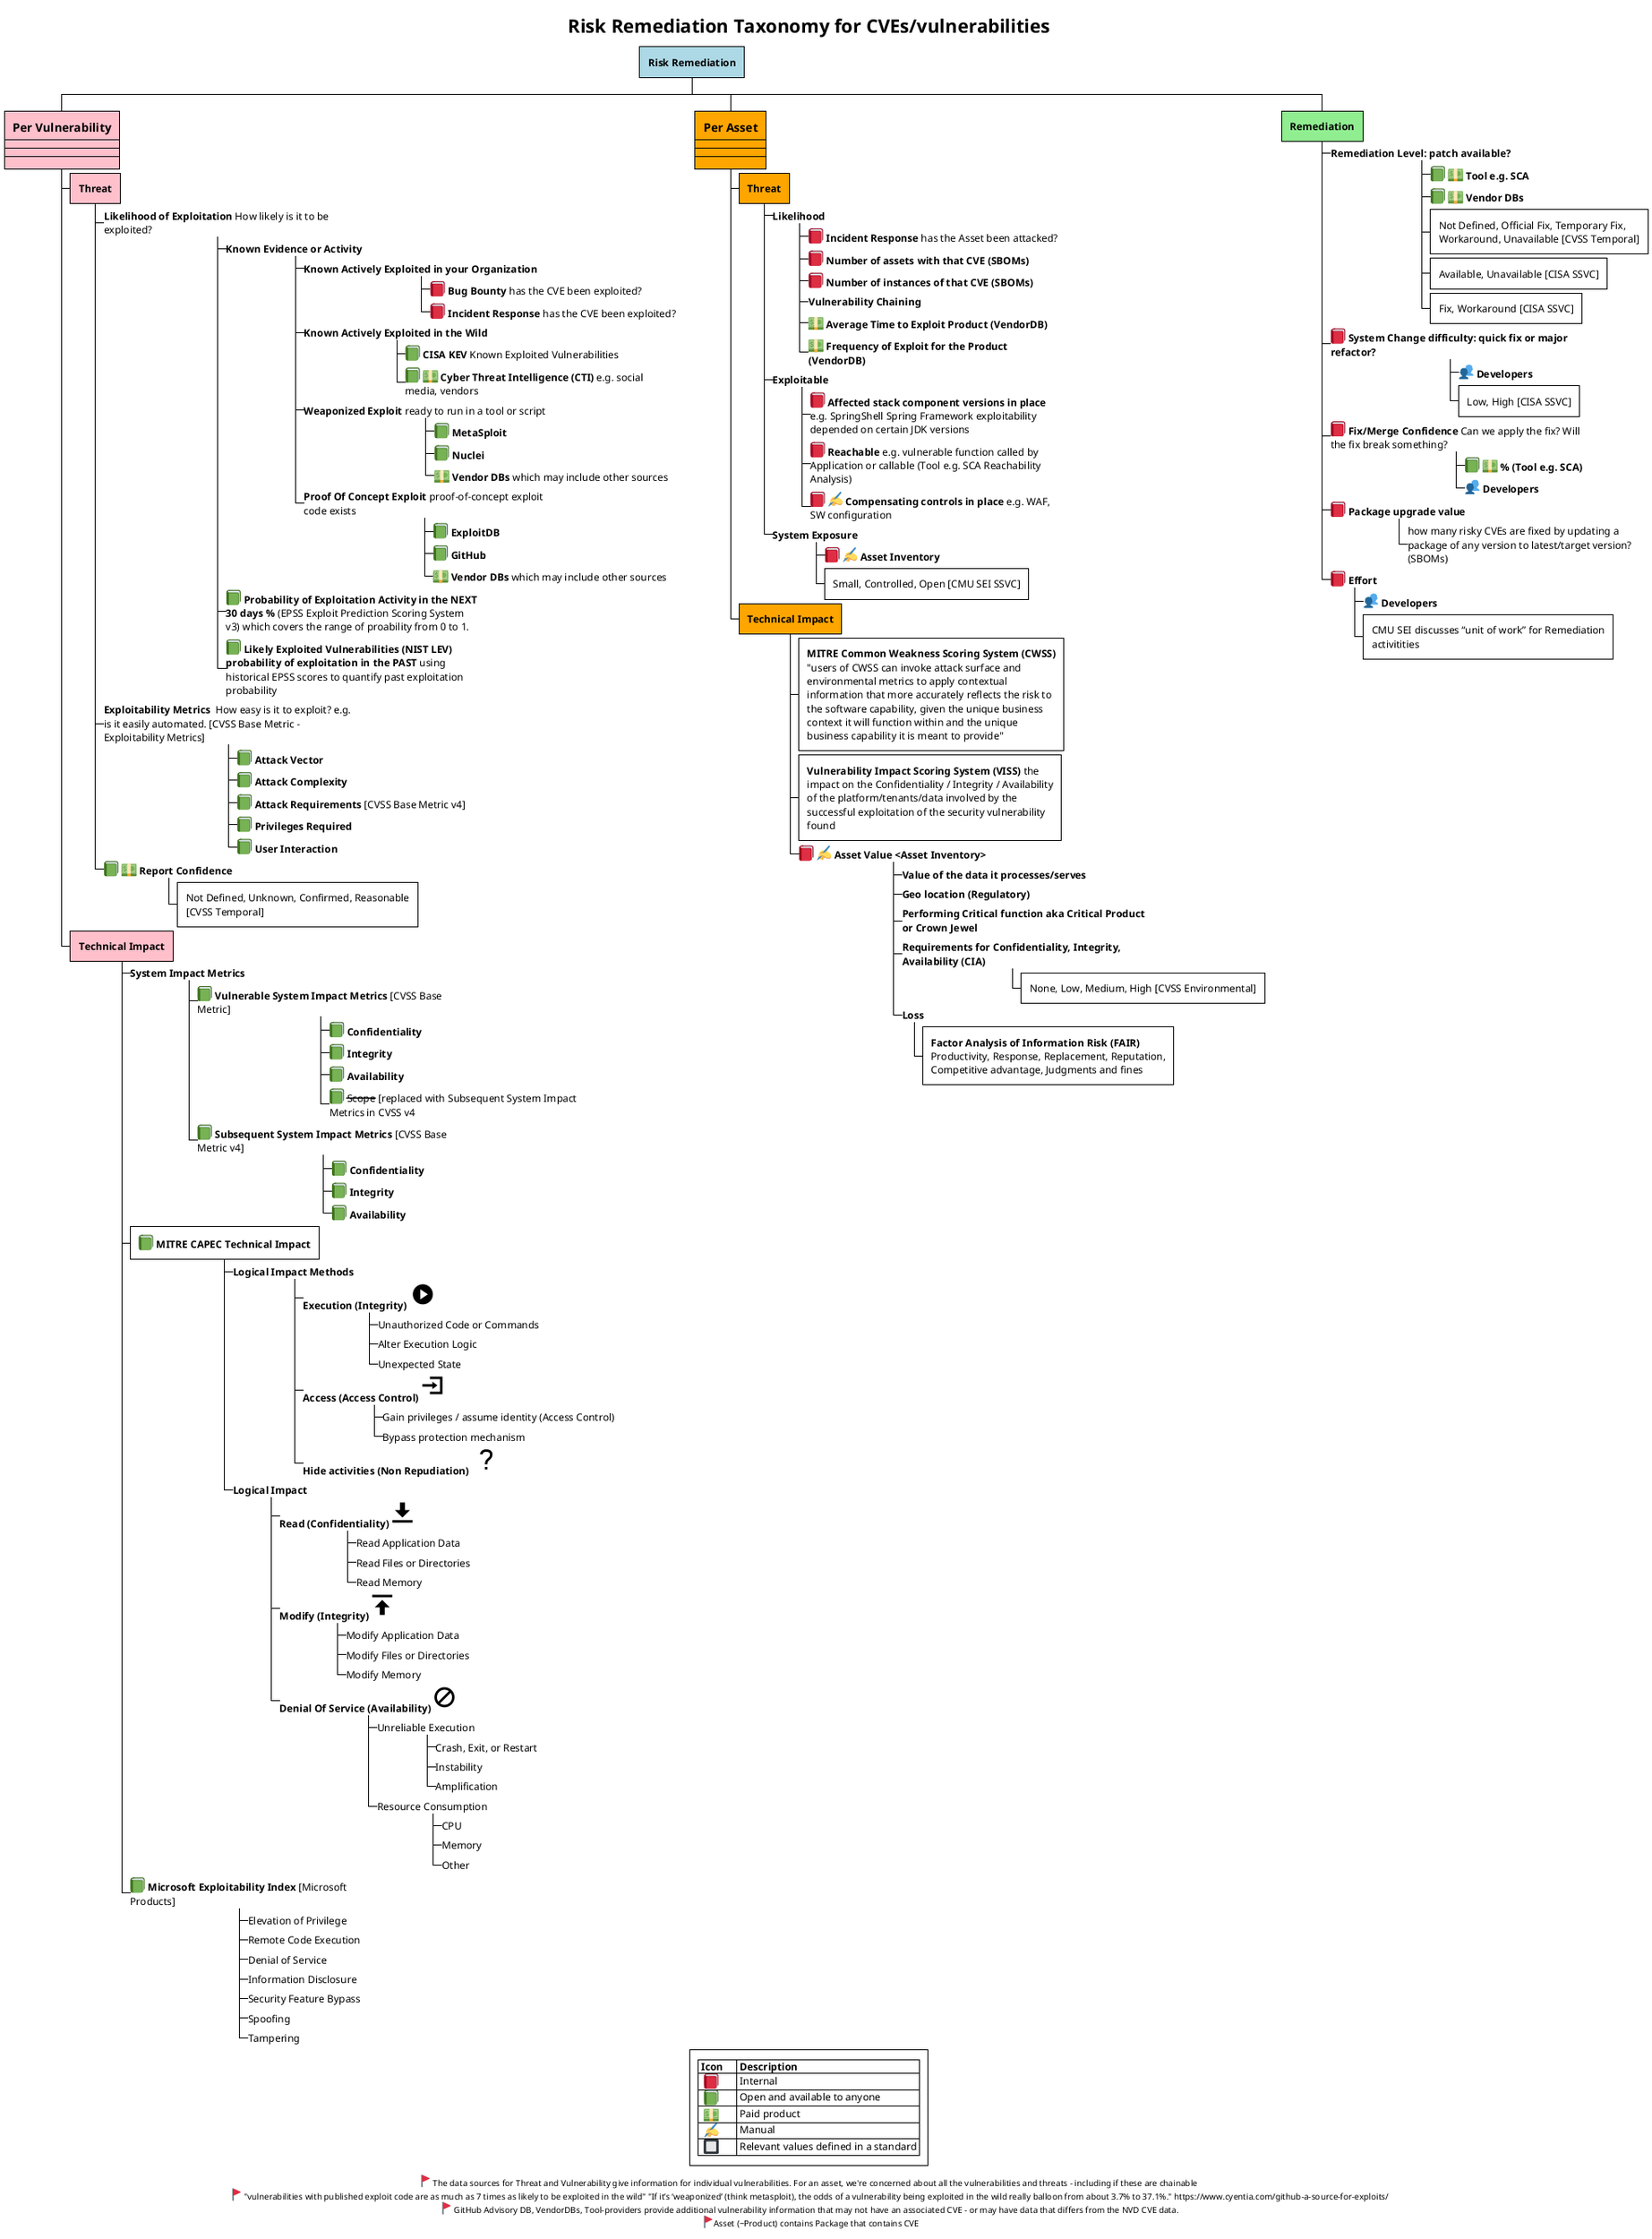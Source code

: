 ' /* Copyright Yahoo, Licensed under the terms of the Apache 2.0 license. See LICENSE file in project root for terms. */

@startwbs RiskRemediation
!theme plain

<style>
wbsDiagram {
  .riskremediation {
      BackgroundColor lightblue
  }
  .risk {
      BackgroundColor pink
  }
  .asset {
      BackgroundColor orange
  }
  .remediation {
      BackgroundColor lightgreen
  }
}

</style>

Title Risk Remediation Taxonomy for CVEs/vulnerabilities

* **Risk Remediation** <<riskremediation>>

**[#pink]:==Per Vulnerability 
----
----
----;


***[#pink] **Threat**




****_ **Likelihood of Exploitation** How likely is it to be exploited? 
*****_ **Known Evidence or Activity**
******_ **Known Actively Exploited in your Organization**
*******_ <:closed_book:> **Bug Bounty** has the CVE been exploited?
*******_ <:closed_book:> **Incident Response** has the CVE been exploited? 
******_ **Known Actively Exploited in the Wild**
*******_ <:green_book:> **CISA KEV** Known Exploited Vulnerabilities
*******_ <:green_book:> <:dollar:> **Cyber Threat Intelligence (CTI)** e.g. social media, vendors
******_ **Weaponized Exploit** ready to run in a tool or script
*******_ <:green_book:>** MetaSploit** 
*******_ <:green_book:>** Nuclei** 
*******_ <:dollar:>** Vendor DBs** which may include other sources
******_ **Proof Of Concept Exploit** proof-of-concept exploit code exists
*******_ <:green_book:>** ExploitDB** 
*******_ <:green_book:>** GitHub** 
*******_ <:dollar:>** Vendor DBs** which may include other sources


*****_  <:green_book:> **Probability of Exploitation Activity in the NEXT 30 days % **(EPSS Exploit Prediction Scoring System v3) which covers the range of proability from 0 to 1.
*****_  <:green_book:> **Likely Exploited Vulnerabilities (NIST LEV) probability of exploitation in the PAST** using historical EPSS scores to quantify past exploitation probability



****_ **Exploitability Metrics ** How easy is it to exploit? e.g. is it easily automated. [CVSS Base Metric - Exploitability Metrics]
*****_ <:green_book:> **Attack Vector** 
*****_ <:green_book:> **Attack Complexity** 
*****_ <:green_book:> **Attack Requirements** [CVSS Base Metric v4]
*****_ <:green_book:> **Privileges Required** 
*****_ <:green_book:> **User Interaction** 

****_ <:green_book:> <:dollar:> **Report Confidence**
***** Not Defined, Unknown, Confirmed, Reasonable [CVSS Temporal]




***[#pink] **Technical Impact**
****_ **System Impact Metrics** 
*****_ <:green_book:> **Vulnerable System Impact Metrics** [CVSS Base Metric]
******_ <:green_book:> **Confidentiality**  
******_ <:green_book:> **Integrity**
******_ <:green_book:> **Availability** 
******_ <:green_book:> --Scope-- [replaced with Subsequent System Impact Metrics in CVSS v4
*****_ <:green_book:> **Subsequent System Impact Metrics** [CVSS Base Metric v4]
******_ <:green_book:> **Confidentiality** 
******_ <:green_book:> **Integrity** 
******_ <:green_book:> **Availability** 



**** **<:green_book:> MITRE CAPEC Technical Impact**
*****_ **Logical Impact Methods**

******_ **Execution (Integrity)  <&play-circle*3>**
*******_ Unauthorized Code or Commands
*******_ Alter Execution Logic
*******_ Unexpected State
******_ **Access (Access Control) <&account-login*3>**
*******_ Gain privileges / assume identity (Access Control)
*******_ Bypass protection mechanism
******_ **Hide activities (Non Repudiation)  <&question-mark*3>**

*****_ **Logical Impact**
******_ **Read (Confidentiality) <&data-transfer-download*3>**
*******_ Read Application Data
*******_ Read Files or Directories
*******_ Read Memory
******_ **Modify (Integrity) <&data-transfer-upload*3>**
*******_ Modify Application Data
*******_ Modify Files or Directories
*******_ Modify Memory
******_ **Denial Of Service (Availability) <&ban*3>**
*******_ Unreliable Execution
********_ Crash, Exit, or Restart
********_ Instability
********_ Amplification
*******_ Resource Consumption 
********_ CPU
********_ Memory
********_ Other

****_ <:green_book:> **Microsoft Exploitability Index** [Microsoft Products]
*****_ Elevation of Privilege
*****_ Remote Code Execution
*****_ Denial of Service
*****_ Information Disclosure
*****_ Security Feature Bypass
*****_ Spoofing
*****_ Tampering



**[#orange]:==Per Asset 
----
----
----;


*** **Threat** <<asset>>
****_ **Likelihood** 
*****_ <:closed_book:> **Incident Response** has the Asset been attacked?
*****_ <:closed_book:> **Number of assets with that CVE (SBOMs)**
*****_ <:closed_book:> **Number of instances of that CVE (SBOMs)**
*****_ **Vulnerability Chaining**
*****_ <:dollar:> **Average Time to Exploit Product (VendorDB)**
*****_ <:dollar:> **Frequency of Exploit for the Product (VendorDB)**

****_ **Exploitable**
*****_ <:closed_book:> **Affected stack component versions in place** e.g. SpringShell Spring Framework exploitability depended on certain JDK versions
*****_ <:closed_book:> **Reachable** e.g. vulnerable function called by Application or callable (Tool e.g. SCA Reachability Analysis)
*****_ <:closed_book:> <:writing_hand:> **Compensating controls in place** e.g. WAF, SW configuration

****_ **System Exposure** 
*****_ <:closed_book:> <:writing_hand:> **Asset Inventory**
***** Small, Controlled, Open [CMU SEI SSVC] 


*** **Technical Impact** <<asset>>

**** **MITRE Common Weakness Scoring System (CWSS)** "users of CWSS can invoke attack surface and environmental metrics to apply contextual information that more accurately reflects the risk to the software capability, given the unique business context it will function within and the unique business capability it is meant to provide"
**** **Vulnerability Impact Scoring System (VISS)** the impact on the Confidentiality / Integrity / Availability of the platform/tenants/data involved by the successful exploitation of the security vulnerability found 

****_ <:closed_book:> <:writing_hand:> **Asset Value <Asset Inventory>**
*****_ **Value of the data it processes/serves**
*****_ **Geo location (Regulatory)**
*****_ **Performing Critical function aka Critical Product or Crown Jewel**

*****_ **Requirements for Confidentiality, Integrity, Availability (CIA)**
****** None, Low, Medium, High [CVSS Environmental]


*****_ **Loss** 
****** **Factor Analysis of Information Risk (FAIR)** Productivity, Response, Replacement, Reputation, Competitive advantage, Judgments and fines





** **Remediation** <<remediation>> 
***_ **Remediation Level: patch available?**
****_ <:green_book:> <:dollar:> **Tool e.g. SCA**
****_ <:green_book:> <:dollar:> **Vendor DBs** 

**** Not Defined, Official Fix, Temporary Fix, Workaround, Unavailable [CVSS Temporal]
**** Available, Unavailable [CISA SSVC]
**** Fix, Workaround [CISA SSVC]
***_ <:closed_book:> **System Change difficulty: quick fix or major refactor?**
****_ <:busts_in_silhouette:> **Developers**
**** Low, High [CISA SSVC]
***_ <:closed_book:> **Fix/Merge Confidence** Can we apply the fix? Will the fix break something?
****_ <:green_book:> <:dollar:> **% (Tool e.g. SCA)**
****_ <:busts_in_silhouette:> **Developers**
***_ <:closed_book:> **Package upgrade value**
****_ how many risky CVEs are fixed by updating a package of any version to latest/target version? (SBOMs)
***_ <:closed_book:> **Effort**
****_ <:busts_in_silhouette:> **Developers**
**** CMU SEI discusses “unit of work” for Remediation activitities



legend
    |= Icon |= Description |
    |  <:closed_book:>  | Internal |
    |  <:green_book:>   | Open and available to anyone |
    |  <:dollar:>       | Paid product  |
    |  <:writing_hand:> | Manual |
    |  <:black_square_button:> | Relevant values defined in a standard |
endlegend

center footer <:triangular_flag_on_post:> The data sources for Threat and Vulnerability give information for individual vulnerabilities. For an asset, we're concerned about all the vulnerabilities and threats - including if these are chainable \n <:triangular_flag_on_post:> "vulnerabilities with published exploit code are as much as 7 times as likely to be exploited in the wild" "If it’s ‘weaponized’ (think metasploit), the odds of a vulnerability being exploited in the wild really balloon from about 3.7% to 37.1%." https://www.cyentia.com/github-a-source-for-exploits/ \n <:triangular_flag_on_post:> GitHub Advisory DB, VendorDBs, Tool-providers provide additional vulnerability information that may not have an associated CVE - or may have data that differs from the NVD CVE data. \n <:triangular_flag_on_post:>Asset (~Product) contains Package that contains CVE

@endwbs

Themes
-------
This gives the best clarity
!theme plain 

Other themes considered:
!theme metal
!theme materia
!theme cerulean
!theme hacker

icons
------
https://plantuml.com/creole
https://www.plantuml.com/plantuml/svg/SoWkIImgAStDuKhDpS_AL31qC-5oICrB0Oe00000

preprocessor
------------
Consider using plantuml pre-processor in future to maintain definitions in one place/file. 
define: !$cisa_kev = "<:green_book:> **CISA Known Exploited Vulnerabilities (CISA KEV)**"
use: $cisa_kev 
